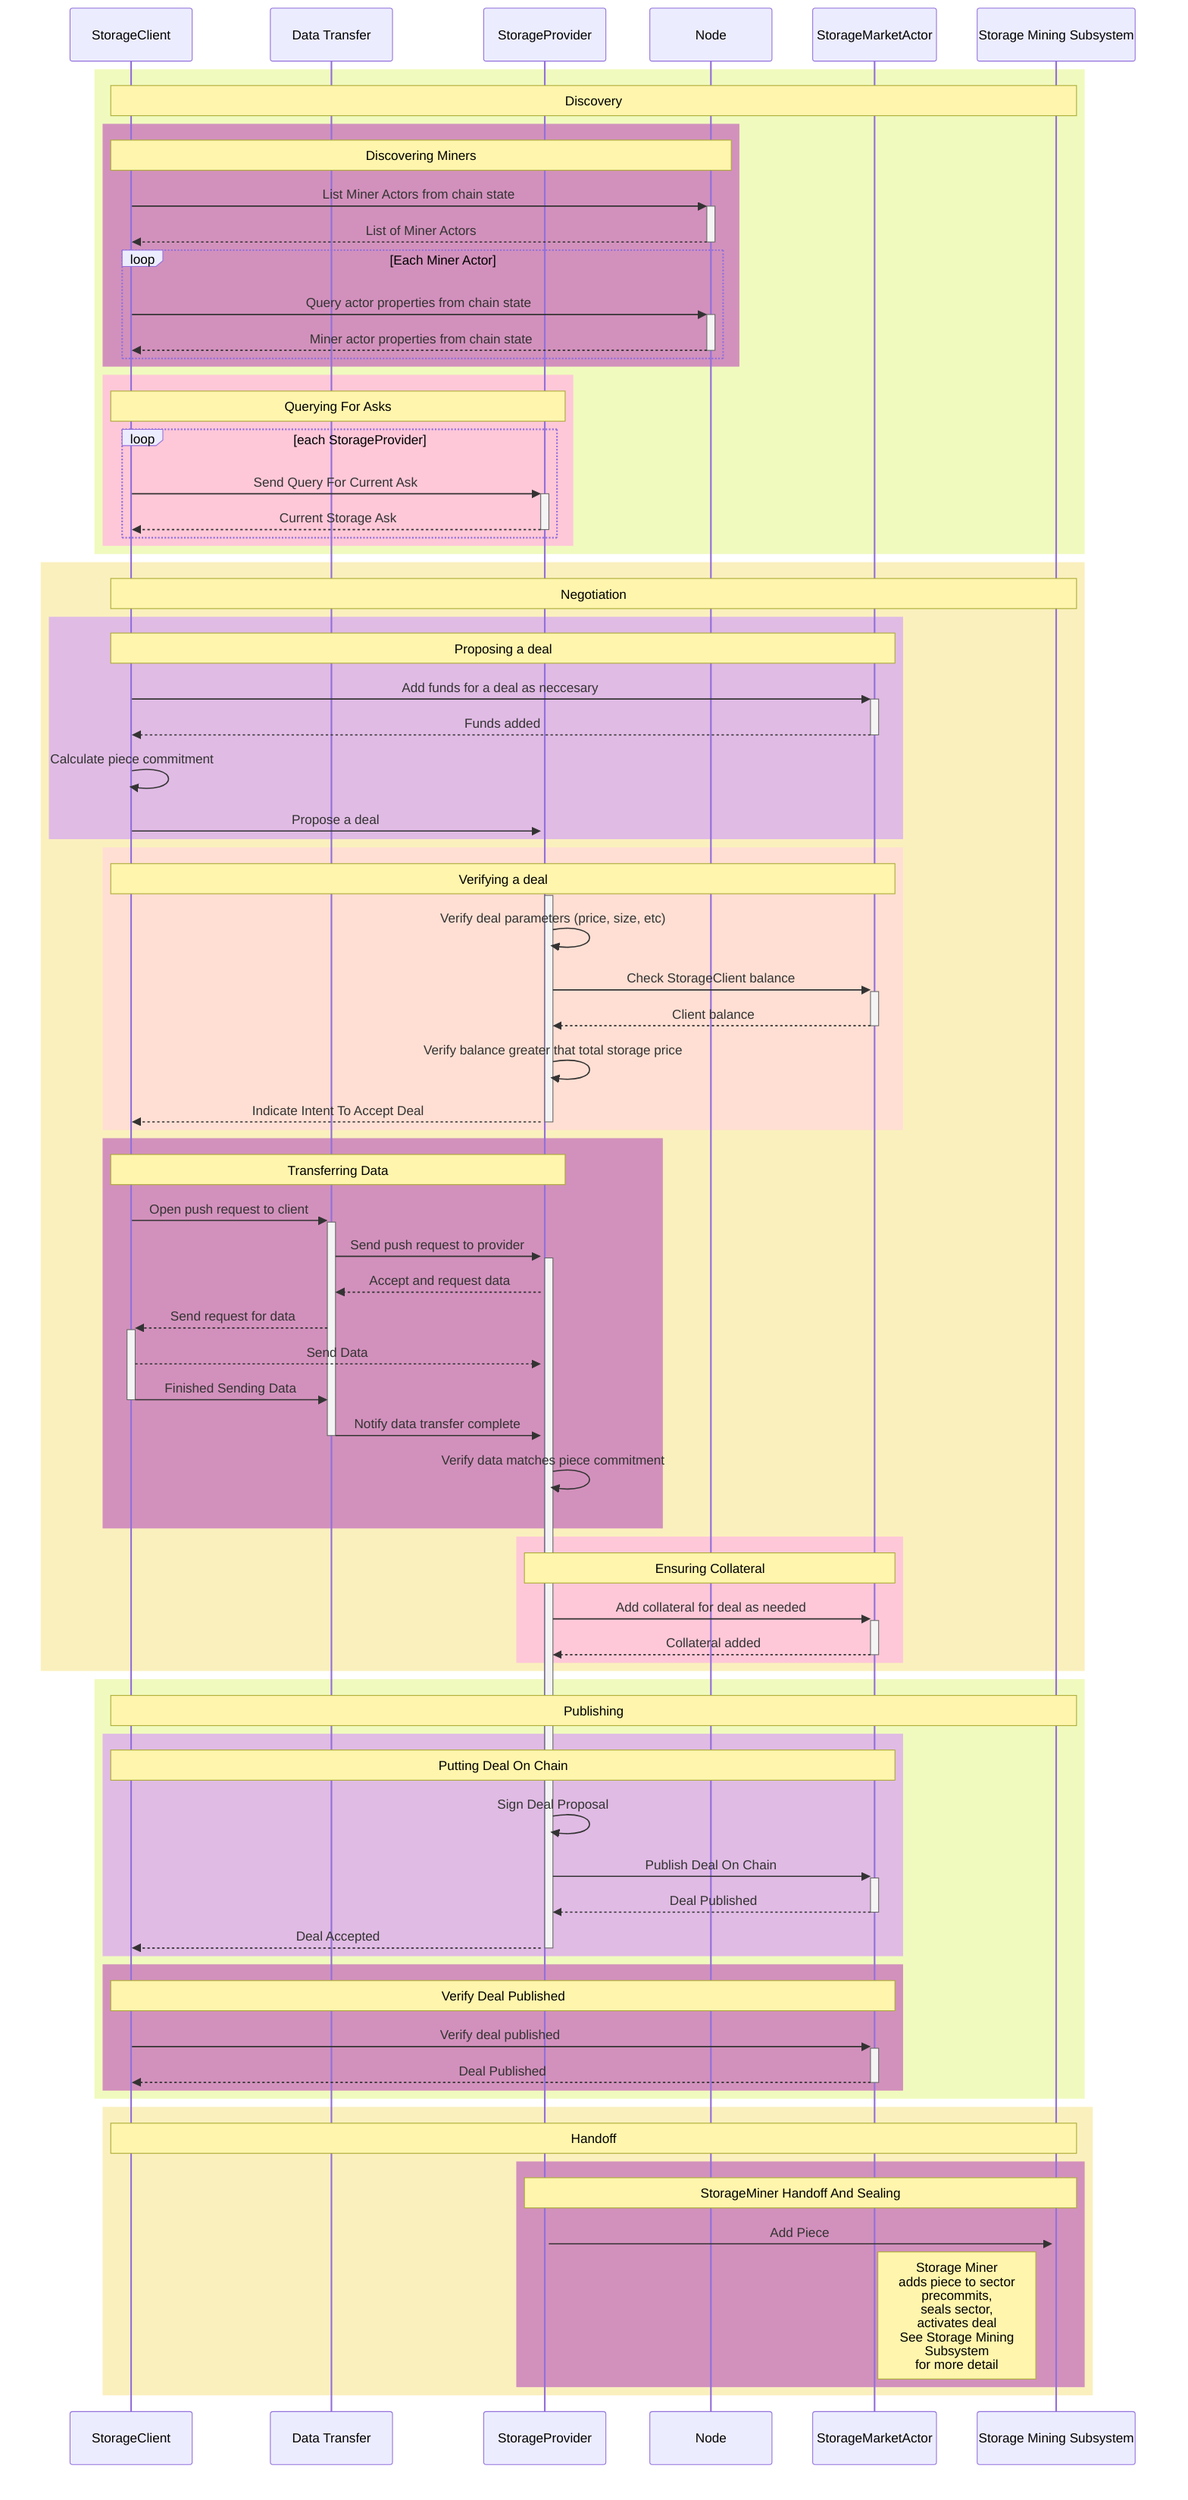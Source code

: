sequenceDiagram
  participant StorageClient
  participant DT as Data Transfer
  participant StorageProvider
  participant Node
  participant SMA as StorageMarketActor
  participant SMS as Storage Mining Subsystem

  rect rgb(240, 250, 190)
    Note over StorageClient, SMS: Discovery
    rect rgb(210, 145, 188)
      Note over StorageClient, Node: Discovering Miners
      StorageClient ->>+ Node: List Miner Actors from chain state
      Node -->>- StorageClient: List of Miner Actors
      loop Each Miner Actor
      StorageClient ->>+ Node: Query actor properties from chain state
      Node -->>- StorageClient: Miner actor properties from chain state
      end
    end

    rect rgb(254, 200, 216)
      Note over StorageClient, StorageProvider: Querying For Asks
      loop each StorageProvider
      StorageClient ->>+ StorageProvider: Send Query For Current Ask
      StorageProvider -->>- StorageClient: Current Storage Ask
      end
    end
  end
  rect rgb(250, 240, 190)
    Note over StorageClient, SMS: Negotiation
  rect rgb(224, 187, 228)
    Note over StorageClient, SMA: Proposing a deal
    StorageClient ->>+ SMA: Add funds for a deal as neccesary
    SMA -->>- StorageClient: Funds added
    StorageClient ->> StorageClient: Calculate piece commitment
    StorageClient ->>+ StorageProvider: Propose a deal
  end

  rect rgb(255, 223, 211)
    Note over StorageClient, SMA: Verifying a deal
    activate StorageProvider
    StorageProvider ->> StorageProvider: Verify deal parameters (price, size, etc)
    StorageProvider ->>+ SMA: Check StorageClient balance
    SMA -->>- StorageProvider: Client balance
    StorageProvider ->> StorageProvider: Verify balance greater that total storage price
    StorageProvider -->>- StorageClient: Indicate Intent To Accept Deal
  end

  rect rgb(210, 145, 188)
    Note over StorageClient, StorageProvider: Transferring Data
    StorageClient ->>+ DT: Open push request to client
    DT ->>+ StorageProvider: Send push request to provider
    StorageProvider -->> DT: Accept and request data
    DT -->>+ StorageClient: Send request for data
    StorageClient -->> StorageProvider: Send Data
    StorageClient ->>- DT: Finished Sending Data
    DT ->>- StorageProvider: Notify data transfer complete
    StorageProvider ->> StorageProvider: Verify data matches piece commitment
  end

  rect rgb(254, 200, 216)
    Note over StorageProvider, SMA: Ensuring Collateral
    StorageProvider ->>+ SMA: Add collateral for deal as needed
    SMA -->>- StorageProvider: Collateral added
  end
  end
  rect rgb(240, 250, 190)
    Note over StorageClient, SMS: Publishing
  rect rgb(224, 187, 228)
    Note over StorageClient, SMA: Putting Deal On Chain
    StorageProvider ->> StorageProvider: Sign Deal Proposal
    StorageProvider ->>+ SMA: Publish Deal On Chain
    SMA -->>- StorageProvider: Deal Published
    StorageProvider -->>- StorageClient: Deal Accepted
  end

  rect rgb(210, 145, 188)
    Note over StorageClient, SMA: Verify Deal Published
    StorageClient ->>+ SMA: Verify deal published
    SMA -->>- StorageClient: Deal Published
  end
  end

  rect rgb(250, 240, 190)
    Note over StorageClient, SMS: Handoff
  rect rgb(210, 145, 188)
    Note over StorageProvider, SMS: StorageMiner Handoff And Sealing
    StorageProvider ->>+ SMS: Add Piece
    Note left of SMS: Storage Miner <br/> adds piece to sector <br/> precommits,<br/> seals sector, <br/> activates deal <br/> See Storage Mining <br/> Subsystem <br>for more detail
  end
  end
